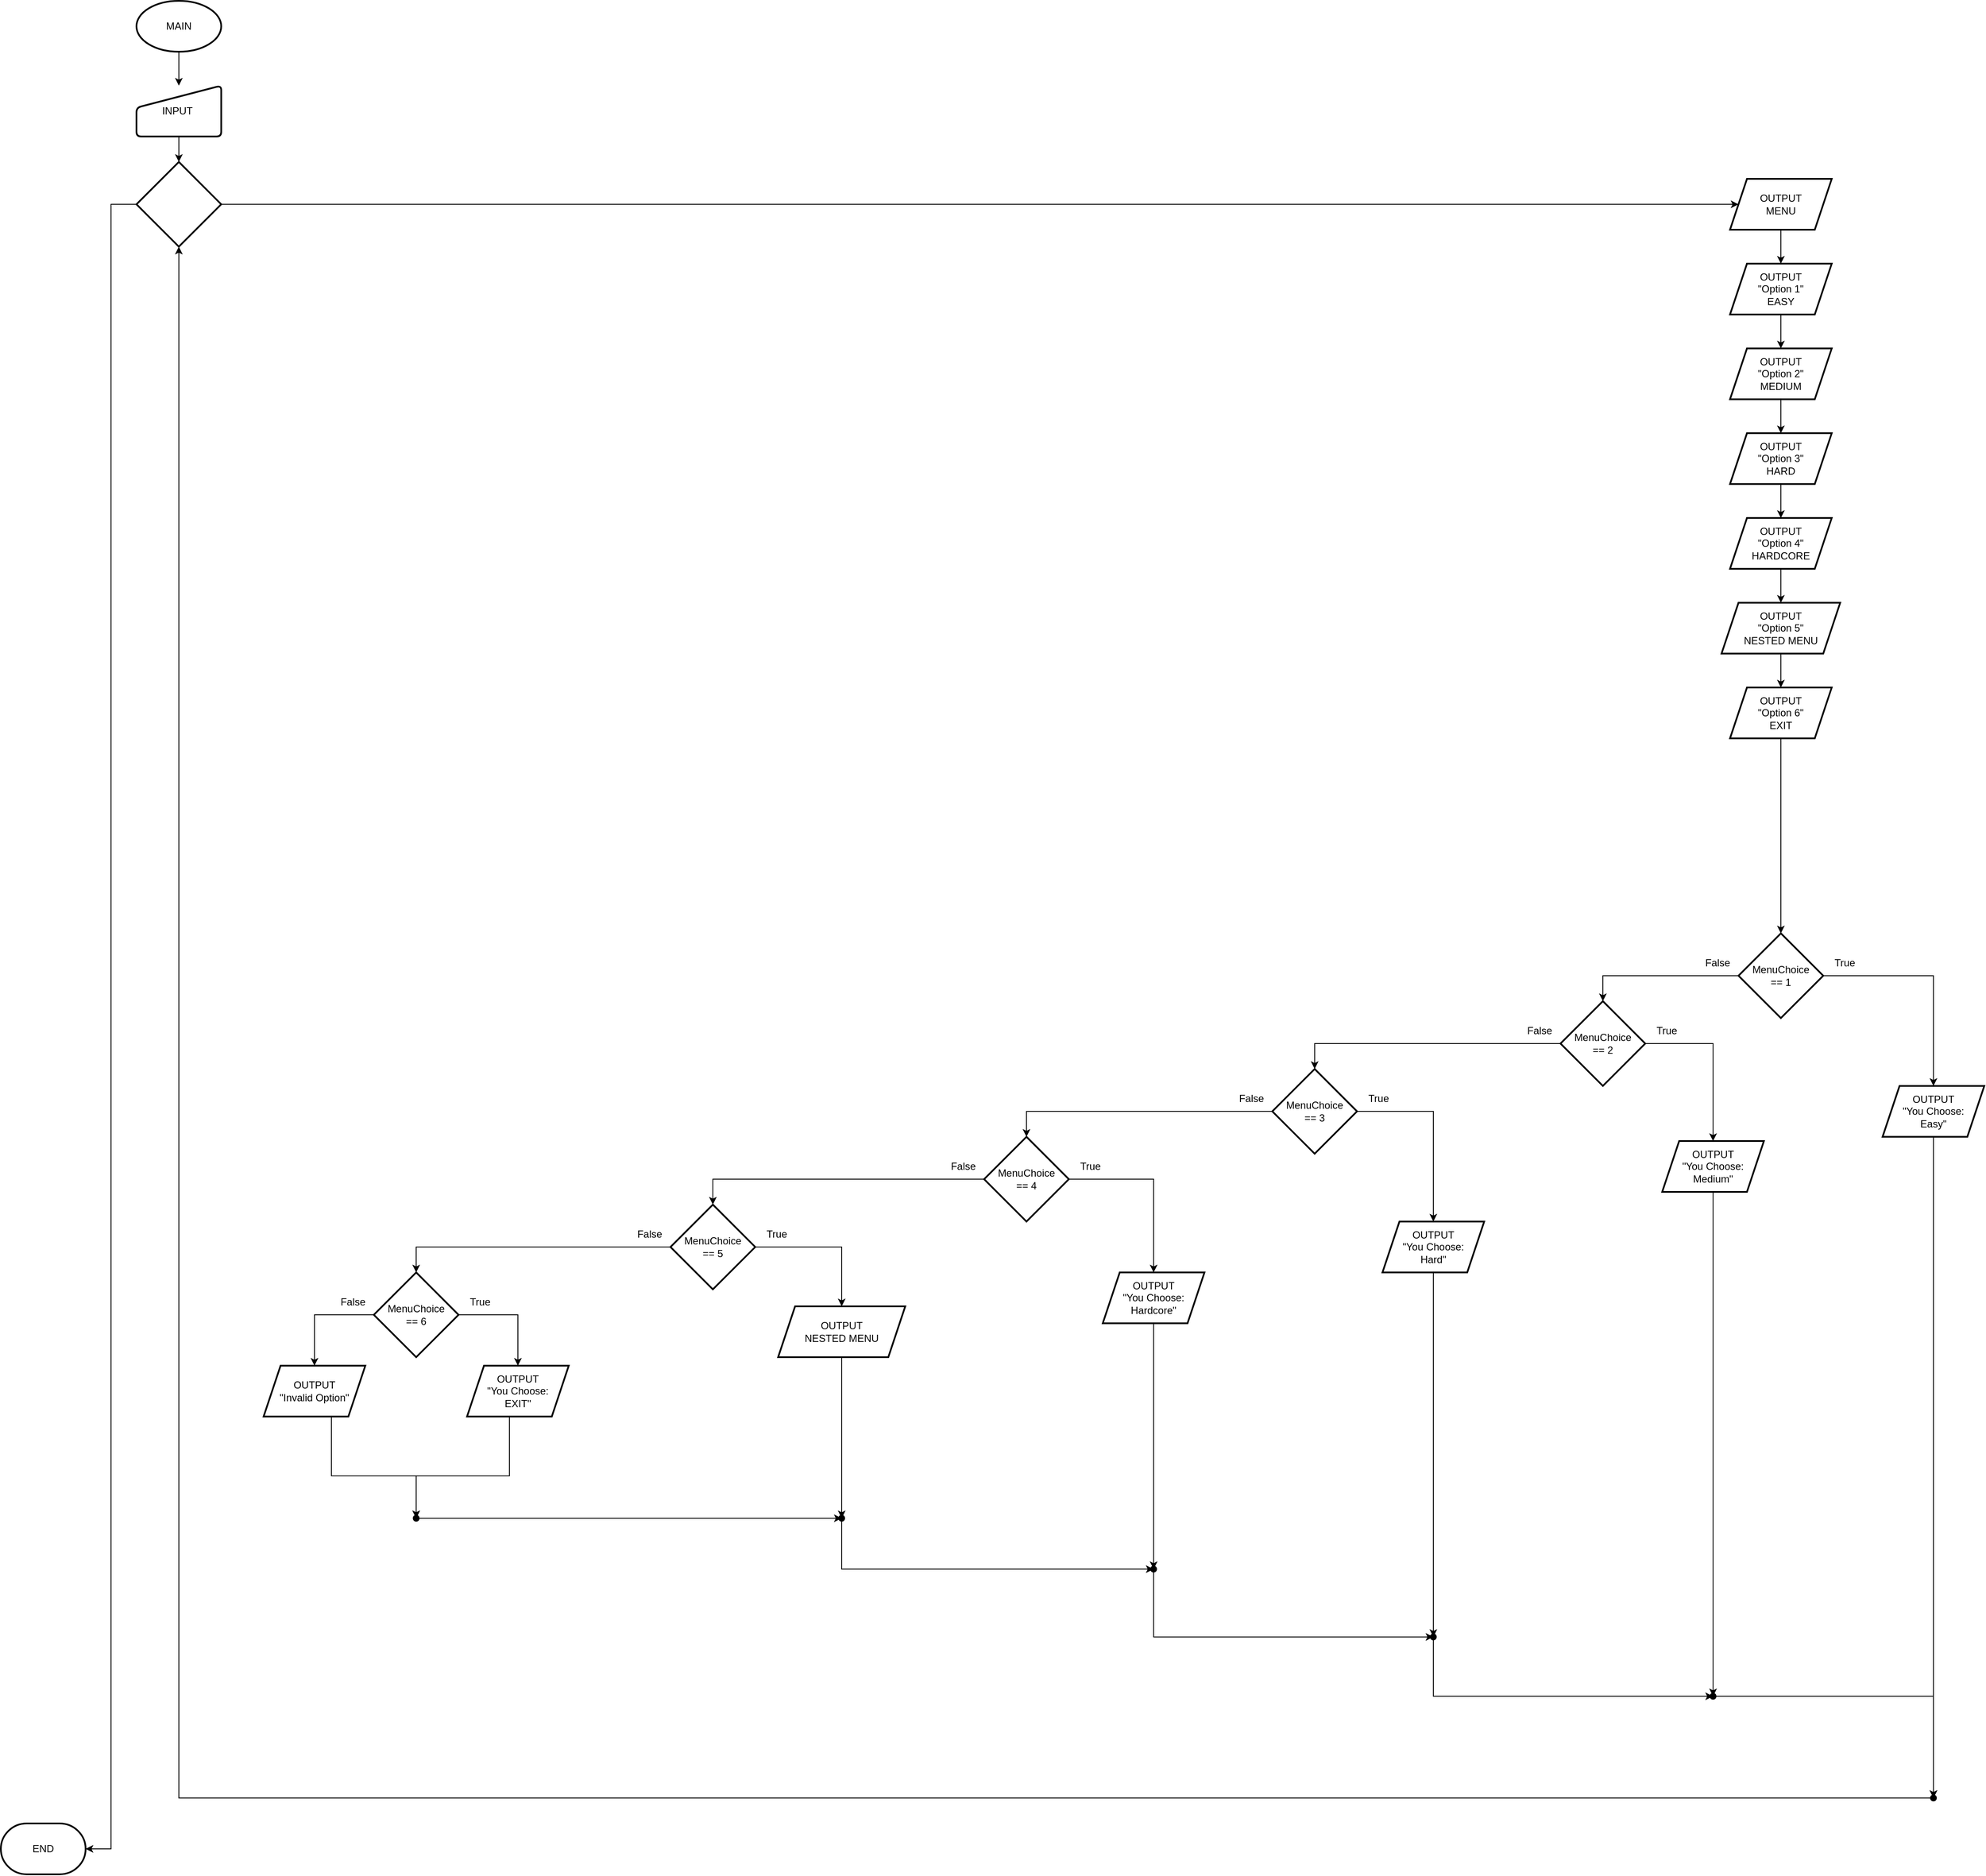 <mxfile version="21.0.8" type="github">
  <diagram id="C5RBs43oDa-KdzZeNtuy" name="Page-1">
    <mxGraphModel dx="4542" dy="4428" grid="1" gridSize="10" guides="1" tooltips="1" connect="1" arrows="1" fold="1" page="1" pageScale="1" pageWidth="827" pageHeight="1169" math="0" shadow="0">
      <root>
        <mxCell id="WIyWlLk6GJQsqaUBKTNV-0" />
        <mxCell id="WIyWlLk6GJQsqaUBKTNV-1" parent="WIyWlLk6GJQsqaUBKTNV-0" />
        <mxCell id="uNaetu2Uj4Z3SI4mFYwL-227" style="edgeStyle=orthogonalEdgeStyle;rounded=0;orthogonalLoop=1;jettySize=auto;html=1;entryX=0.5;entryY=0;entryDx=0;entryDy=0;" edge="1" parent="WIyWlLk6GJQsqaUBKTNV-1" source="uNaetu2Uj4Z3SI4mFYwL-76" target="uNaetu2Uj4Z3SI4mFYwL-100">
          <mxGeometry relative="1" as="geometry" />
        </mxCell>
        <mxCell id="uNaetu2Uj4Z3SI4mFYwL-76" value="MAIN" style="strokeWidth=2;html=1;shape=mxgraph.flowchart.start_1;whiteSpace=wrap;" vertex="1" parent="WIyWlLk6GJQsqaUBKTNV-1">
          <mxGeometry x="-1320" y="20" width="100" height="60" as="geometry" />
        </mxCell>
        <mxCell id="uNaetu2Uj4Z3SI4mFYwL-82" value="" style="edgeStyle=orthogonalEdgeStyle;rounded=0;orthogonalLoop=1;jettySize=auto;html=1;" edge="1" parent="WIyWlLk6GJQsqaUBKTNV-1" source="uNaetu2Uj4Z3SI4mFYwL-78" target="uNaetu2Uj4Z3SI4mFYwL-81">
          <mxGeometry relative="1" as="geometry" />
        </mxCell>
        <mxCell id="uNaetu2Uj4Z3SI4mFYwL-168" style="edgeStyle=orthogonalEdgeStyle;rounded=0;orthogonalLoop=1;jettySize=auto;html=1;entryX=1;entryY=0.5;entryDx=0;entryDy=0;entryPerimeter=0;" edge="1" parent="WIyWlLk6GJQsqaUBKTNV-1" source="uNaetu2Uj4Z3SI4mFYwL-78" target="uNaetu2Uj4Z3SI4mFYwL-99">
          <mxGeometry relative="1" as="geometry" />
        </mxCell>
        <mxCell id="uNaetu2Uj4Z3SI4mFYwL-78" value="" style="strokeWidth=2;html=1;shape=mxgraph.flowchart.decision;whiteSpace=wrap;" vertex="1" parent="WIyWlLk6GJQsqaUBKTNV-1">
          <mxGeometry x="-1320" y="210" width="100" height="100" as="geometry" />
        </mxCell>
        <mxCell id="uNaetu2Uj4Z3SI4mFYwL-84" value="" style="edgeStyle=orthogonalEdgeStyle;rounded=0;orthogonalLoop=1;jettySize=auto;html=1;" edge="1" parent="WIyWlLk6GJQsqaUBKTNV-1" source="uNaetu2Uj4Z3SI4mFYwL-81" target="uNaetu2Uj4Z3SI4mFYwL-83">
          <mxGeometry relative="1" as="geometry" />
        </mxCell>
        <mxCell id="uNaetu2Uj4Z3SI4mFYwL-81" value="OUTPUT&lt;br&gt;MENU" style="shape=parallelogram;perimeter=parallelogramPerimeter;whiteSpace=wrap;html=1;fixedSize=1;strokeWidth=2;" vertex="1" parent="WIyWlLk6GJQsqaUBKTNV-1">
          <mxGeometry x="560" y="230" width="120" height="60" as="geometry" />
        </mxCell>
        <mxCell id="uNaetu2Uj4Z3SI4mFYwL-86" value="" style="edgeStyle=orthogonalEdgeStyle;rounded=0;orthogonalLoop=1;jettySize=auto;html=1;" edge="1" parent="WIyWlLk6GJQsqaUBKTNV-1" source="uNaetu2Uj4Z3SI4mFYwL-83" target="uNaetu2Uj4Z3SI4mFYwL-85">
          <mxGeometry relative="1" as="geometry" />
        </mxCell>
        <mxCell id="uNaetu2Uj4Z3SI4mFYwL-83" value="OUTPUT&lt;br&gt;&quot;Option 1&quot;&lt;br&gt;EASY" style="shape=parallelogram;perimeter=parallelogramPerimeter;whiteSpace=wrap;html=1;fixedSize=1;strokeWidth=2;" vertex="1" parent="WIyWlLk6GJQsqaUBKTNV-1">
          <mxGeometry x="560" y="330" width="120" height="60" as="geometry" />
        </mxCell>
        <mxCell id="uNaetu2Uj4Z3SI4mFYwL-88" value="" style="edgeStyle=orthogonalEdgeStyle;rounded=0;orthogonalLoop=1;jettySize=auto;html=1;" edge="1" parent="WIyWlLk6GJQsqaUBKTNV-1" source="uNaetu2Uj4Z3SI4mFYwL-85" target="uNaetu2Uj4Z3SI4mFYwL-87">
          <mxGeometry relative="1" as="geometry" />
        </mxCell>
        <mxCell id="uNaetu2Uj4Z3SI4mFYwL-85" value="OUTPUT&lt;br&gt;&quot;Option 2&quot;&lt;br&gt;MEDIUM" style="shape=parallelogram;perimeter=parallelogramPerimeter;whiteSpace=wrap;html=1;fixedSize=1;strokeWidth=2;" vertex="1" parent="WIyWlLk6GJQsqaUBKTNV-1">
          <mxGeometry x="560" y="430" width="120" height="60" as="geometry" />
        </mxCell>
        <mxCell id="uNaetu2Uj4Z3SI4mFYwL-90" value="" style="edgeStyle=orthogonalEdgeStyle;rounded=0;orthogonalLoop=1;jettySize=auto;html=1;" edge="1" parent="WIyWlLk6GJQsqaUBKTNV-1" source="uNaetu2Uj4Z3SI4mFYwL-87" target="uNaetu2Uj4Z3SI4mFYwL-89">
          <mxGeometry relative="1" as="geometry" />
        </mxCell>
        <mxCell id="uNaetu2Uj4Z3SI4mFYwL-87" value="OUTPUT&lt;br&gt;&quot;Option 3&quot;&lt;br&gt;HARD" style="shape=parallelogram;perimeter=parallelogramPerimeter;whiteSpace=wrap;html=1;fixedSize=1;strokeWidth=2;" vertex="1" parent="WIyWlLk6GJQsqaUBKTNV-1">
          <mxGeometry x="560" y="530" width="120" height="60" as="geometry" />
        </mxCell>
        <mxCell id="uNaetu2Uj4Z3SI4mFYwL-92" value="" style="edgeStyle=orthogonalEdgeStyle;rounded=0;orthogonalLoop=1;jettySize=auto;html=1;" edge="1" parent="WIyWlLk6GJQsqaUBKTNV-1" source="uNaetu2Uj4Z3SI4mFYwL-89" target="uNaetu2Uj4Z3SI4mFYwL-91">
          <mxGeometry relative="1" as="geometry" />
        </mxCell>
        <mxCell id="uNaetu2Uj4Z3SI4mFYwL-89" value="OUTPUT&lt;br&gt;&quot;Option 4&quot;&lt;br&gt;HARDCORE" style="shape=parallelogram;perimeter=parallelogramPerimeter;whiteSpace=wrap;html=1;fixedSize=1;strokeWidth=2;" vertex="1" parent="WIyWlLk6GJQsqaUBKTNV-1">
          <mxGeometry x="560" y="630" width="120" height="60" as="geometry" />
        </mxCell>
        <mxCell id="uNaetu2Uj4Z3SI4mFYwL-94" value="" style="edgeStyle=orthogonalEdgeStyle;rounded=0;orthogonalLoop=1;jettySize=auto;html=1;" edge="1" parent="WIyWlLk6GJQsqaUBKTNV-1" source="uNaetu2Uj4Z3SI4mFYwL-91" target="uNaetu2Uj4Z3SI4mFYwL-93">
          <mxGeometry relative="1" as="geometry" />
        </mxCell>
        <mxCell id="uNaetu2Uj4Z3SI4mFYwL-91" value="OUTPUT&lt;br&gt;&quot;Option 5&quot;&lt;br&gt;NESTED MENU" style="shape=parallelogram;perimeter=parallelogramPerimeter;whiteSpace=wrap;html=1;fixedSize=1;strokeWidth=2;" vertex="1" parent="WIyWlLk6GJQsqaUBKTNV-1">
          <mxGeometry x="550" y="730" width="140" height="60" as="geometry" />
        </mxCell>
        <mxCell id="uNaetu2Uj4Z3SI4mFYwL-169" style="edgeStyle=orthogonalEdgeStyle;rounded=0;orthogonalLoop=1;jettySize=auto;html=1;" edge="1" parent="WIyWlLk6GJQsqaUBKTNV-1" source="uNaetu2Uj4Z3SI4mFYwL-93" target="uNaetu2Uj4Z3SI4mFYwL-110">
          <mxGeometry relative="1" as="geometry" />
        </mxCell>
        <mxCell id="uNaetu2Uj4Z3SI4mFYwL-93" value="OUTPUT&lt;br&gt;&quot;Option 6&quot;&lt;br&gt;EXIT" style="shape=parallelogram;perimeter=parallelogramPerimeter;whiteSpace=wrap;html=1;fixedSize=1;strokeWidth=2;" vertex="1" parent="WIyWlLk6GJQsqaUBKTNV-1">
          <mxGeometry x="560" y="830" width="120" height="60" as="geometry" />
        </mxCell>
        <mxCell id="uNaetu2Uj4Z3SI4mFYwL-99" value="END" style="strokeWidth=2;html=1;shape=mxgraph.flowchart.terminator;whiteSpace=wrap;" vertex="1" parent="WIyWlLk6GJQsqaUBKTNV-1">
          <mxGeometry x="-1480" y="2170" width="100" height="60" as="geometry" />
        </mxCell>
        <mxCell id="uNaetu2Uj4Z3SI4mFYwL-101" style="edgeStyle=orthogonalEdgeStyle;rounded=0;orthogonalLoop=1;jettySize=auto;html=1;" edge="1" parent="WIyWlLk6GJQsqaUBKTNV-1" source="uNaetu2Uj4Z3SI4mFYwL-100" target="uNaetu2Uj4Z3SI4mFYwL-78">
          <mxGeometry relative="1" as="geometry" />
        </mxCell>
        <mxCell id="uNaetu2Uj4Z3SI4mFYwL-100" value="INPUT&amp;nbsp;" style="html=1;strokeWidth=2;shape=manualInput;whiteSpace=wrap;rounded=1;size=26;arcSize=11;" vertex="1" parent="WIyWlLk6GJQsqaUBKTNV-1">
          <mxGeometry x="-1320" y="120" width="100" height="60" as="geometry" />
        </mxCell>
        <mxCell id="uNaetu2Uj4Z3SI4mFYwL-117" style="edgeStyle=orthogonalEdgeStyle;rounded=0;orthogonalLoop=1;jettySize=auto;html=1;exitX=0;exitY=0.5;exitDx=0;exitDy=0;exitPerimeter=0;entryX=0.5;entryY=0;entryDx=0;entryDy=0;entryPerimeter=0;" edge="1" parent="WIyWlLk6GJQsqaUBKTNV-1" source="uNaetu2Uj4Z3SI4mFYwL-110" target="uNaetu2Uj4Z3SI4mFYwL-111">
          <mxGeometry relative="1" as="geometry" />
        </mxCell>
        <mxCell id="uNaetu2Uj4Z3SI4mFYwL-131" value="" style="edgeStyle=orthogonalEdgeStyle;rounded=0;orthogonalLoop=1;jettySize=auto;html=1;" edge="1" parent="WIyWlLk6GJQsqaUBKTNV-1" source="uNaetu2Uj4Z3SI4mFYwL-110" target="uNaetu2Uj4Z3SI4mFYwL-130">
          <mxGeometry relative="1" as="geometry" />
        </mxCell>
        <mxCell id="uNaetu2Uj4Z3SI4mFYwL-110" value="MenuChoice&lt;br&gt;== 1" style="strokeWidth=2;html=1;shape=mxgraph.flowchart.decision;whiteSpace=wrap;" vertex="1" parent="WIyWlLk6GJQsqaUBKTNV-1">
          <mxGeometry x="570" y="1120" width="100" height="100" as="geometry" />
        </mxCell>
        <mxCell id="uNaetu2Uj4Z3SI4mFYwL-118" style="edgeStyle=orthogonalEdgeStyle;rounded=0;orthogonalLoop=1;jettySize=auto;html=1;exitX=0;exitY=0.5;exitDx=0;exitDy=0;exitPerimeter=0;entryX=0.5;entryY=0;entryDx=0;entryDy=0;entryPerimeter=0;" edge="1" parent="WIyWlLk6GJQsqaUBKTNV-1" source="uNaetu2Uj4Z3SI4mFYwL-111" target="uNaetu2Uj4Z3SI4mFYwL-112">
          <mxGeometry relative="1" as="geometry" />
        </mxCell>
        <mxCell id="uNaetu2Uj4Z3SI4mFYwL-133" value="" style="edgeStyle=orthogonalEdgeStyle;rounded=0;orthogonalLoop=1;jettySize=auto;html=1;" edge="1" parent="WIyWlLk6GJQsqaUBKTNV-1" source="uNaetu2Uj4Z3SI4mFYwL-111" target="uNaetu2Uj4Z3SI4mFYwL-132">
          <mxGeometry relative="1" as="geometry" />
        </mxCell>
        <mxCell id="uNaetu2Uj4Z3SI4mFYwL-111" value="MenuChoice&lt;br&gt;== 2" style="strokeWidth=2;html=1;shape=mxgraph.flowchart.decision;whiteSpace=wrap;" vertex="1" parent="WIyWlLk6GJQsqaUBKTNV-1">
          <mxGeometry x="360" y="1200" width="100" height="100" as="geometry" />
        </mxCell>
        <mxCell id="uNaetu2Uj4Z3SI4mFYwL-135" value="" style="edgeStyle=orthogonalEdgeStyle;rounded=0;orthogonalLoop=1;jettySize=auto;html=1;" edge="1" parent="WIyWlLk6GJQsqaUBKTNV-1" source="uNaetu2Uj4Z3SI4mFYwL-112" target="uNaetu2Uj4Z3SI4mFYwL-134">
          <mxGeometry relative="1" as="geometry" />
        </mxCell>
        <mxCell id="uNaetu2Uj4Z3SI4mFYwL-163" style="edgeStyle=orthogonalEdgeStyle;rounded=0;orthogonalLoop=1;jettySize=auto;html=1;entryX=0.5;entryY=0;entryDx=0;entryDy=0;entryPerimeter=0;" edge="1" parent="WIyWlLk6GJQsqaUBKTNV-1" source="uNaetu2Uj4Z3SI4mFYwL-112" target="uNaetu2Uj4Z3SI4mFYwL-113">
          <mxGeometry relative="1" as="geometry" />
        </mxCell>
        <mxCell id="uNaetu2Uj4Z3SI4mFYwL-112" value="MenuChoice&lt;br&gt;== 3" style="strokeWidth=2;html=1;shape=mxgraph.flowchart.decision;whiteSpace=wrap;" vertex="1" parent="WIyWlLk6GJQsqaUBKTNV-1">
          <mxGeometry x="20" y="1280" width="100" height="100" as="geometry" />
        </mxCell>
        <mxCell id="uNaetu2Uj4Z3SI4mFYwL-122" style="edgeStyle=orthogonalEdgeStyle;rounded=0;orthogonalLoop=1;jettySize=auto;html=1;exitX=0;exitY=0.5;exitDx=0;exitDy=0;exitPerimeter=0;entryX=0.5;entryY=0;entryDx=0;entryDy=0;entryPerimeter=0;" edge="1" parent="WIyWlLk6GJQsqaUBKTNV-1" source="uNaetu2Uj4Z3SI4mFYwL-113" target="uNaetu2Uj4Z3SI4mFYwL-114">
          <mxGeometry relative="1" as="geometry" />
        </mxCell>
        <mxCell id="uNaetu2Uj4Z3SI4mFYwL-137" value="" style="edgeStyle=orthogonalEdgeStyle;rounded=0;orthogonalLoop=1;jettySize=auto;html=1;" edge="1" parent="WIyWlLk6GJQsqaUBKTNV-1" source="uNaetu2Uj4Z3SI4mFYwL-113" target="uNaetu2Uj4Z3SI4mFYwL-136">
          <mxGeometry relative="1" as="geometry" />
        </mxCell>
        <mxCell id="uNaetu2Uj4Z3SI4mFYwL-113" value="MenuChoice&lt;br&gt;== 4" style="strokeWidth=2;html=1;shape=mxgraph.flowchart.decision;whiteSpace=wrap;" vertex="1" parent="WIyWlLk6GJQsqaUBKTNV-1">
          <mxGeometry x="-320" y="1360" width="100" height="100" as="geometry" />
        </mxCell>
        <mxCell id="uNaetu2Uj4Z3SI4mFYwL-139" value="" style="edgeStyle=orthogonalEdgeStyle;rounded=0;orthogonalLoop=1;jettySize=auto;html=1;" edge="1" parent="WIyWlLk6GJQsqaUBKTNV-1" source="uNaetu2Uj4Z3SI4mFYwL-114" target="uNaetu2Uj4Z3SI4mFYwL-138">
          <mxGeometry relative="1" as="geometry" />
        </mxCell>
        <mxCell id="uNaetu2Uj4Z3SI4mFYwL-167" style="edgeStyle=orthogonalEdgeStyle;rounded=0;orthogonalLoop=1;jettySize=auto;html=1;entryX=0.5;entryY=0;entryDx=0;entryDy=0;entryPerimeter=0;" edge="1" parent="WIyWlLk6GJQsqaUBKTNV-1" source="uNaetu2Uj4Z3SI4mFYwL-114" target="uNaetu2Uj4Z3SI4mFYwL-115">
          <mxGeometry relative="1" as="geometry" />
        </mxCell>
        <mxCell id="uNaetu2Uj4Z3SI4mFYwL-114" value="MenuChoice&lt;br&gt;== 5" style="strokeWidth=2;html=1;shape=mxgraph.flowchart.decision;whiteSpace=wrap;" vertex="1" parent="WIyWlLk6GJQsqaUBKTNV-1">
          <mxGeometry x="-690" y="1440" width="100" height="100" as="geometry" />
        </mxCell>
        <mxCell id="uNaetu2Uj4Z3SI4mFYwL-141" value="" style="edgeStyle=orthogonalEdgeStyle;rounded=0;orthogonalLoop=1;jettySize=auto;html=1;" edge="1" parent="WIyWlLk6GJQsqaUBKTNV-1" source="uNaetu2Uj4Z3SI4mFYwL-115" target="uNaetu2Uj4Z3SI4mFYwL-140">
          <mxGeometry relative="1" as="geometry" />
        </mxCell>
        <mxCell id="uNaetu2Uj4Z3SI4mFYwL-143" value="" style="edgeStyle=orthogonalEdgeStyle;rounded=0;orthogonalLoop=1;jettySize=auto;html=1;" edge="1" parent="WIyWlLk6GJQsqaUBKTNV-1" source="uNaetu2Uj4Z3SI4mFYwL-115" target="uNaetu2Uj4Z3SI4mFYwL-142">
          <mxGeometry relative="1" as="geometry" />
        </mxCell>
        <mxCell id="uNaetu2Uj4Z3SI4mFYwL-115" value="MenuChoice&lt;br&gt;== 6" style="strokeWidth=2;html=1;shape=mxgraph.flowchart.decision;whiteSpace=wrap;" vertex="1" parent="WIyWlLk6GJQsqaUBKTNV-1">
          <mxGeometry x="-1040" y="1520" width="100" height="100" as="geometry" />
        </mxCell>
        <mxCell id="uNaetu2Uj4Z3SI4mFYwL-124" value="False" style="text;html=1;align=center;verticalAlign=middle;resizable=0;points=[];autosize=1;strokeColor=none;fillColor=none;" vertex="1" parent="WIyWlLk6GJQsqaUBKTNV-1">
          <mxGeometry x="-30" y="1300" width="50" height="30" as="geometry" />
        </mxCell>
        <mxCell id="uNaetu2Uj4Z3SI4mFYwL-125" value="False" style="text;html=1;align=center;verticalAlign=middle;resizable=0;points=[];autosize=1;strokeColor=none;fillColor=none;" vertex="1" parent="WIyWlLk6GJQsqaUBKTNV-1">
          <mxGeometry x="-370" y="1380" width="50" height="30" as="geometry" />
        </mxCell>
        <mxCell id="uNaetu2Uj4Z3SI4mFYwL-126" value="False" style="text;html=1;align=center;verticalAlign=middle;resizable=0;points=[];autosize=1;strokeColor=none;fillColor=none;" vertex="1" parent="WIyWlLk6GJQsqaUBKTNV-1">
          <mxGeometry x="310" y="1220" width="50" height="30" as="geometry" />
        </mxCell>
        <mxCell id="uNaetu2Uj4Z3SI4mFYwL-127" value="False" style="text;html=1;align=center;verticalAlign=middle;resizable=0;points=[];autosize=1;strokeColor=none;fillColor=none;" vertex="1" parent="WIyWlLk6GJQsqaUBKTNV-1">
          <mxGeometry x="520" y="1140" width="50" height="30" as="geometry" />
        </mxCell>
        <mxCell id="uNaetu2Uj4Z3SI4mFYwL-128" value="False" style="text;html=1;align=center;verticalAlign=middle;resizable=0;points=[];autosize=1;strokeColor=none;fillColor=none;" vertex="1" parent="WIyWlLk6GJQsqaUBKTNV-1">
          <mxGeometry x="-740" y="1460" width="50" height="30" as="geometry" />
        </mxCell>
        <mxCell id="uNaetu2Uj4Z3SI4mFYwL-202" value="" style="edgeStyle=orthogonalEdgeStyle;rounded=0;orthogonalLoop=1;jettySize=auto;html=1;" edge="1" parent="WIyWlLk6GJQsqaUBKTNV-1" source="uNaetu2Uj4Z3SI4mFYwL-130" target="uNaetu2Uj4Z3SI4mFYwL-201">
          <mxGeometry relative="1" as="geometry" />
        </mxCell>
        <mxCell id="uNaetu2Uj4Z3SI4mFYwL-130" value="OUTPUT&lt;br&gt;&quot;You Choose:&lt;br&gt;Easy&quot;" style="shape=parallelogram;perimeter=parallelogramPerimeter;whiteSpace=wrap;html=1;fixedSize=1;strokeWidth=2;" vertex="1" parent="WIyWlLk6GJQsqaUBKTNV-1">
          <mxGeometry x="740" y="1300" width="120" height="60" as="geometry" />
        </mxCell>
        <mxCell id="uNaetu2Uj4Z3SI4mFYwL-204" value="" style="edgeStyle=orthogonalEdgeStyle;rounded=0;orthogonalLoop=1;jettySize=auto;html=1;" edge="1" parent="WIyWlLk6GJQsqaUBKTNV-1" source="uNaetu2Uj4Z3SI4mFYwL-132" target="uNaetu2Uj4Z3SI4mFYwL-203">
          <mxGeometry relative="1" as="geometry" />
        </mxCell>
        <mxCell id="uNaetu2Uj4Z3SI4mFYwL-132" value="OUTPUT&lt;br&gt;&quot;You Choose:&lt;br&gt;Medium&quot;" style="shape=parallelogram;perimeter=parallelogramPerimeter;whiteSpace=wrap;html=1;fixedSize=1;strokeWidth=2;" vertex="1" parent="WIyWlLk6GJQsqaUBKTNV-1">
          <mxGeometry x="480" y="1365" width="120" height="60" as="geometry" />
        </mxCell>
        <mxCell id="uNaetu2Uj4Z3SI4mFYwL-199" value="" style="edgeStyle=orthogonalEdgeStyle;rounded=0;orthogonalLoop=1;jettySize=auto;html=1;" edge="1" parent="WIyWlLk6GJQsqaUBKTNV-1" source="uNaetu2Uj4Z3SI4mFYwL-134" target="uNaetu2Uj4Z3SI4mFYwL-198">
          <mxGeometry relative="1" as="geometry" />
        </mxCell>
        <mxCell id="uNaetu2Uj4Z3SI4mFYwL-134" value="OUTPUT&lt;br&gt;&quot;You Choose:&lt;br&gt;Hard&quot;" style="shape=parallelogram;perimeter=parallelogramPerimeter;whiteSpace=wrap;html=1;fixedSize=1;strokeWidth=2;" vertex="1" parent="WIyWlLk6GJQsqaUBKTNV-1">
          <mxGeometry x="150" y="1460" width="120" height="60" as="geometry" />
        </mxCell>
        <mxCell id="uNaetu2Uj4Z3SI4mFYwL-196" value="" style="edgeStyle=orthogonalEdgeStyle;rounded=0;orthogonalLoop=1;jettySize=auto;html=1;" edge="1" parent="WIyWlLk6GJQsqaUBKTNV-1" source="uNaetu2Uj4Z3SI4mFYwL-136" target="uNaetu2Uj4Z3SI4mFYwL-195">
          <mxGeometry relative="1" as="geometry" />
        </mxCell>
        <mxCell id="uNaetu2Uj4Z3SI4mFYwL-136" value="OUTPUT&lt;br&gt;&quot;You Choose:&lt;br&gt;Hardcore&quot;" style="shape=parallelogram;perimeter=parallelogramPerimeter;whiteSpace=wrap;html=1;fixedSize=1;strokeWidth=2;" vertex="1" parent="WIyWlLk6GJQsqaUBKTNV-1">
          <mxGeometry x="-180" y="1520" width="120" height="60" as="geometry" />
        </mxCell>
        <mxCell id="uNaetu2Uj4Z3SI4mFYwL-217" style="edgeStyle=orthogonalEdgeStyle;rounded=0;orthogonalLoop=1;jettySize=auto;html=1;" edge="1" parent="WIyWlLk6GJQsqaUBKTNV-1" source="uNaetu2Uj4Z3SI4mFYwL-138" target="uNaetu2Uj4Z3SI4mFYwL-192">
          <mxGeometry relative="1" as="geometry" />
        </mxCell>
        <mxCell id="uNaetu2Uj4Z3SI4mFYwL-138" value="OUTPUT&lt;br&gt;NESTED MENU" style="shape=parallelogram;perimeter=parallelogramPerimeter;whiteSpace=wrap;html=1;fixedSize=1;strokeWidth=2;" vertex="1" parent="WIyWlLk6GJQsqaUBKTNV-1">
          <mxGeometry x="-563" y="1560" width="150" height="60" as="geometry" />
        </mxCell>
        <mxCell id="uNaetu2Uj4Z3SI4mFYwL-214" style="edgeStyle=orthogonalEdgeStyle;rounded=0;orthogonalLoop=1;jettySize=auto;html=1;entryX=0.915;entryY=0.721;entryDx=0;entryDy=0;entryPerimeter=0;" edge="1" parent="WIyWlLk6GJQsqaUBKTNV-1" source="uNaetu2Uj4Z3SI4mFYwL-140" target="uNaetu2Uj4Z3SI4mFYwL-179">
          <mxGeometry relative="1" as="geometry">
            <Array as="points">
              <mxPoint x="-880" y="1760" />
              <mxPoint x="-990" y="1760" />
            </Array>
          </mxGeometry>
        </mxCell>
        <mxCell id="uNaetu2Uj4Z3SI4mFYwL-140" value="OUTPUT&lt;br&gt;&quot;You Choose:&lt;br&gt;EXIT&quot;" style="shape=parallelogram;perimeter=parallelogramPerimeter;whiteSpace=wrap;html=1;fixedSize=1;strokeWidth=2;" vertex="1" parent="WIyWlLk6GJQsqaUBKTNV-1">
          <mxGeometry x="-930" y="1630" width="120" height="60" as="geometry" />
        </mxCell>
        <mxCell id="uNaetu2Uj4Z3SI4mFYwL-213" style="edgeStyle=orthogonalEdgeStyle;rounded=0;orthogonalLoop=1;jettySize=auto;html=1;entryX=0.041;entryY=0.654;entryDx=0;entryDy=0;entryPerimeter=0;" edge="1" parent="WIyWlLk6GJQsqaUBKTNV-1" source="uNaetu2Uj4Z3SI4mFYwL-142" target="uNaetu2Uj4Z3SI4mFYwL-179">
          <mxGeometry relative="1" as="geometry">
            <Array as="points">
              <mxPoint x="-1090" y="1760" />
              <mxPoint x="-990" y="1760" />
            </Array>
          </mxGeometry>
        </mxCell>
        <mxCell id="uNaetu2Uj4Z3SI4mFYwL-142" value="OUTPUT&lt;br&gt;&quot;Invalid Option&quot;" style="shape=parallelogram;perimeter=parallelogramPerimeter;whiteSpace=wrap;html=1;fixedSize=1;strokeWidth=2;" vertex="1" parent="WIyWlLk6GJQsqaUBKTNV-1">
          <mxGeometry x="-1170" y="1630" width="120" height="60" as="geometry" />
        </mxCell>
        <mxCell id="uNaetu2Uj4Z3SI4mFYwL-144" value="False" style="text;html=1;align=center;verticalAlign=middle;resizable=0;points=[];autosize=1;strokeColor=none;fillColor=none;" vertex="1" parent="WIyWlLk6GJQsqaUBKTNV-1">
          <mxGeometry x="-1090" y="1540" width="50" height="30" as="geometry" />
        </mxCell>
        <mxCell id="uNaetu2Uj4Z3SI4mFYwL-145" value="True" style="text;html=1;align=center;verticalAlign=middle;resizable=0;points=[];autosize=1;strokeColor=none;fillColor=none;" vertex="1" parent="WIyWlLk6GJQsqaUBKTNV-1">
          <mxGeometry x="670" y="1140" width="50" height="30" as="geometry" />
        </mxCell>
        <mxCell id="uNaetu2Uj4Z3SI4mFYwL-146" value="True" style="text;html=1;align=center;verticalAlign=middle;resizable=0;points=[];autosize=1;strokeColor=none;fillColor=none;" vertex="1" parent="WIyWlLk6GJQsqaUBKTNV-1">
          <mxGeometry x="460" y="1220" width="50" height="30" as="geometry" />
        </mxCell>
        <mxCell id="uNaetu2Uj4Z3SI4mFYwL-147" value="True" style="text;html=1;align=center;verticalAlign=middle;resizable=0;points=[];autosize=1;strokeColor=none;fillColor=none;" vertex="1" parent="WIyWlLk6GJQsqaUBKTNV-1">
          <mxGeometry x="120" y="1300" width="50" height="30" as="geometry" />
        </mxCell>
        <mxCell id="uNaetu2Uj4Z3SI4mFYwL-148" value="True" style="text;html=1;align=center;verticalAlign=middle;resizable=0;points=[];autosize=1;strokeColor=none;fillColor=none;" vertex="1" parent="WIyWlLk6GJQsqaUBKTNV-1">
          <mxGeometry x="-220" y="1380" width="50" height="30" as="geometry" />
        </mxCell>
        <mxCell id="uNaetu2Uj4Z3SI4mFYwL-149" value="True" style="text;html=1;align=center;verticalAlign=middle;resizable=0;points=[];autosize=1;strokeColor=none;fillColor=none;" vertex="1" parent="WIyWlLk6GJQsqaUBKTNV-1">
          <mxGeometry x="-590" y="1460" width="50" height="30" as="geometry" />
        </mxCell>
        <mxCell id="uNaetu2Uj4Z3SI4mFYwL-150" value="True" style="text;html=1;align=center;verticalAlign=middle;resizable=0;points=[];autosize=1;strokeColor=none;fillColor=none;" vertex="1" parent="WIyWlLk6GJQsqaUBKTNV-1">
          <mxGeometry x="-940" y="1540" width="50" height="30" as="geometry" />
        </mxCell>
        <mxCell id="uNaetu2Uj4Z3SI4mFYwL-215" style="edgeStyle=orthogonalEdgeStyle;rounded=0;orthogonalLoop=1;jettySize=auto;html=1;entryX=0.53;entryY=0.355;entryDx=0;entryDy=0;entryPerimeter=0;" edge="1" parent="WIyWlLk6GJQsqaUBKTNV-1" source="uNaetu2Uj4Z3SI4mFYwL-179" target="uNaetu2Uj4Z3SI4mFYwL-192">
          <mxGeometry relative="1" as="geometry" />
        </mxCell>
        <mxCell id="uNaetu2Uj4Z3SI4mFYwL-179" value="" style="shape=waypoint;sketch=0;size=6;pointerEvents=1;points=[];fillColor=default;resizable=0;rotatable=0;perimeter=centerPerimeter;snapToPoint=1;strokeWidth=2;" vertex="1" parent="WIyWlLk6GJQsqaUBKTNV-1">
          <mxGeometry x="-1000" y="1800" width="20" height="20" as="geometry" />
        </mxCell>
        <mxCell id="uNaetu2Uj4Z3SI4mFYwL-218" style="edgeStyle=orthogonalEdgeStyle;rounded=0;orthogonalLoop=1;jettySize=auto;html=1;entryX=0.289;entryY=1.114;entryDx=0;entryDy=0;entryPerimeter=0;" edge="1" parent="WIyWlLk6GJQsqaUBKTNV-1" source="uNaetu2Uj4Z3SI4mFYwL-192" target="uNaetu2Uj4Z3SI4mFYwL-195">
          <mxGeometry relative="1" as="geometry">
            <Array as="points">
              <mxPoint x="-488" y="1870" />
            </Array>
          </mxGeometry>
        </mxCell>
        <mxCell id="uNaetu2Uj4Z3SI4mFYwL-192" value="" style="shape=waypoint;sketch=0;size=6;pointerEvents=1;points=[];fillColor=default;resizable=0;rotatable=0;perimeter=centerPerimeter;snapToPoint=1;strokeWidth=2;" vertex="1" parent="WIyWlLk6GJQsqaUBKTNV-1">
          <mxGeometry x="-498" y="1800" width="20" height="20" as="geometry" />
        </mxCell>
        <mxCell id="uNaetu2Uj4Z3SI4mFYwL-219" style="edgeStyle=orthogonalEdgeStyle;rounded=0;orthogonalLoop=1;jettySize=auto;html=1;entryX=0.665;entryY=0.976;entryDx=0;entryDy=0;entryPerimeter=0;" edge="1" parent="WIyWlLk6GJQsqaUBKTNV-1" source="uNaetu2Uj4Z3SI4mFYwL-195" target="uNaetu2Uj4Z3SI4mFYwL-198">
          <mxGeometry relative="1" as="geometry">
            <Array as="points">
              <mxPoint x="-120" y="1950" />
            </Array>
          </mxGeometry>
        </mxCell>
        <mxCell id="uNaetu2Uj4Z3SI4mFYwL-195" value="" style="shape=waypoint;sketch=0;size=6;pointerEvents=1;points=[];fillColor=default;resizable=0;rotatable=0;perimeter=centerPerimeter;snapToPoint=1;strokeWidth=2;" vertex="1" parent="WIyWlLk6GJQsqaUBKTNV-1">
          <mxGeometry x="-130" y="1860" width="20" height="20" as="geometry" />
        </mxCell>
        <mxCell id="uNaetu2Uj4Z3SI4mFYwL-220" style="edgeStyle=orthogonalEdgeStyle;rounded=0;orthogonalLoop=1;jettySize=auto;html=1;entryX=0.639;entryY=0.515;entryDx=0;entryDy=0;entryPerimeter=0;" edge="1" parent="WIyWlLk6GJQsqaUBKTNV-1" source="uNaetu2Uj4Z3SI4mFYwL-198" target="uNaetu2Uj4Z3SI4mFYwL-203">
          <mxGeometry relative="1" as="geometry">
            <Array as="points">
              <mxPoint x="210" y="2020" />
            </Array>
          </mxGeometry>
        </mxCell>
        <mxCell id="uNaetu2Uj4Z3SI4mFYwL-198" value="" style="shape=waypoint;sketch=0;size=6;pointerEvents=1;points=[];fillColor=default;resizable=0;rotatable=0;perimeter=centerPerimeter;snapToPoint=1;strokeWidth=2;" vertex="1" parent="WIyWlLk6GJQsqaUBKTNV-1">
          <mxGeometry x="200" y="1940" width="20" height="20" as="geometry" />
        </mxCell>
        <mxCell id="uNaetu2Uj4Z3SI4mFYwL-225" style="edgeStyle=orthogonalEdgeStyle;rounded=0;orthogonalLoop=1;jettySize=auto;html=1;entryX=0.5;entryY=1;entryDx=0;entryDy=0;entryPerimeter=0;" edge="1" parent="WIyWlLk6GJQsqaUBKTNV-1" source="uNaetu2Uj4Z3SI4mFYwL-201" target="uNaetu2Uj4Z3SI4mFYwL-78">
          <mxGeometry relative="1" as="geometry" />
        </mxCell>
        <mxCell id="uNaetu2Uj4Z3SI4mFYwL-201" value="" style="shape=waypoint;sketch=0;size=6;pointerEvents=1;points=[];fillColor=default;resizable=0;rotatable=0;perimeter=centerPerimeter;snapToPoint=1;strokeWidth=2;" vertex="1" parent="WIyWlLk6GJQsqaUBKTNV-1">
          <mxGeometry x="790" y="2130" width="20" height="20" as="geometry" />
        </mxCell>
        <mxCell id="uNaetu2Uj4Z3SI4mFYwL-223" style="edgeStyle=orthogonalEdgeStyle;rounded=0;orthogonalLoop=1;jettySize=auto;html=1;entryX=0.72;entryY=0.697;entryDx=0;entryDy=0;entryPerimeter=0;" edge="1" parent="WIyWlLk6GJQsqaUBKTNV-1" source="uNaetu2Uj4Z3SI4mFYwL-203" target="uNaetu2Uj4Z3SI4mFYwL-201">
          <mxGeometry relative="1" as="geometry" />
        </mxCell>
        <mxCell id="uNaetu2Uj4Z3SI4mFYwL-203" value="" style="shape=waypoint;sketch=0;size=6;pointerEvents=1;points=[];fillColor=default;resizable=0;rotatable=0;perimeter=centerPerimeter;snapToPoint=1;strokeWidth=2;" vertex="1" parent="WIyWlLk6GJQsqaUBKTNV-1">
          <mxGeometry x="530" y="2010" width="20" height="20" as="geometry" />
        </mxCell>
      </root>
    </mxGraphModel>
  </diagram>
</mxfile>

